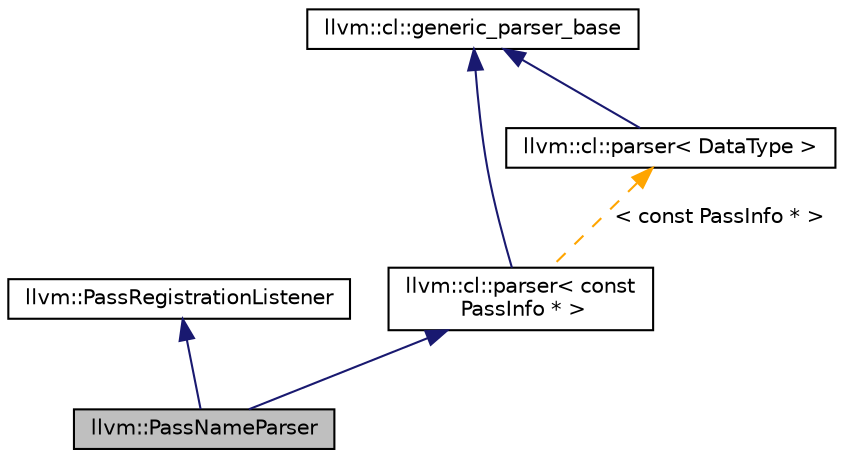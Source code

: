 digraph "llvm::PassNameParser"
{
 // LATEX_PDF_SIZE
  bgcolor="transparent";
  edge [fontname="Helvetica",fontsize="10",labelfontname="Helvetica",labelfontsize="10"];
  node [fontname="Helvetica",fontsize="10",shape=record];
  Node1 [label="llvm::PassNameParser",height=0.2,width=0.4,color="black", fillcolor="grey75", style="filled", fontcolor="black",tooltip=" "];
  Node2 -> Node1 [dir="back",color="midnightblue",fontsize="10",style="solid",fontname="Helvetica"];
  Node2 [label="llvm::PassRegistrationListener",height=0.2,width=0.4,color="black",URL="$structllvm_1_1PassRegistrationListener.html",tooltip="PassRegistrationListener class - This class is meant to be derived from by clients that are intereste..."];
  Node3 -> Node1 [dir="back",color="midnightblue",fontsize="10",style="solid",fontname="Helvetica"];
  Node3 [label="llvm::cl::parser\< const\l PassInfo * \>",height=0.2,width=0.4,color="black",URL="$classllvm_1_1cl_1_1parser.html",tooltip=" "];
  Node4 -> Node3 [dir="back",color="midnightblue",fontsize="10",style="solid",fontname="Helvetica"];
  Node4 [label="llvm::cl::generic_parser_base",height=0.2,width=0.4,color="black",URL="$classllvm_1_1cl_1_1generic__parser__base.html",tooltip=" "];
  Node5 -> Node3 [dir="back",color="orange",fontsize="10",style="dashed",label=" \< const PassInfo * \>" ,fontname="Helvetica"];
  Node5 [label="llvm::cl::parser\< DataType \>",height=0.2,width=0.4,color="black",URL="$classllvm_1_1cl_1_1parser.html",tooltip=" "];
  Node4 -> Node5 [dir="back",color="midnightblue",fontsize="10",style="solid",fontname="Helvetica"];
}
